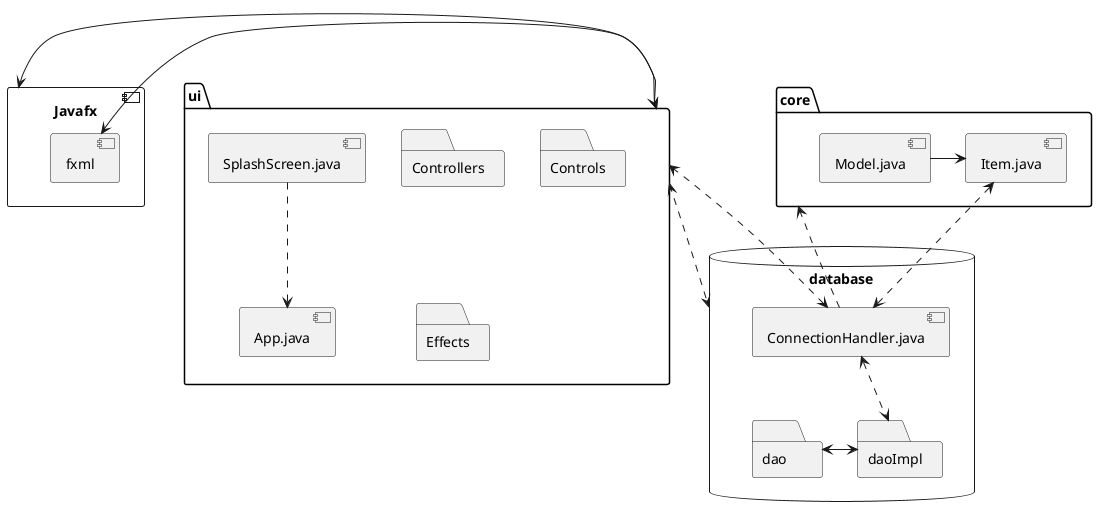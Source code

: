 @startuml
package "core" {
  [Item.java]
  [Model.java]

}

package "ui" {
  [App.java]
  [SplashScreen.java]
  folder "Controllers"
  folder "Controls"
  folder "Effects" 
}

component [Javafx] {
   component "fxml"
}

database "database" {
  folder "dao" {
  }
  folder "daoImpl" {
  }
  [ConnectionHandler.java]
}

Javafx <-> ui
ui <-> fxml
ConnectionHandler.java <..> ui
ConnectionHandler.java <..> daoImpl
ConnectionHandler.java ..> core
ui <..> database
Item.java <..> ConnectionHandler.java
SplashScreen.java ..> App.java

dao <-> daoImpl
Model.java -> Item.java
@enduml